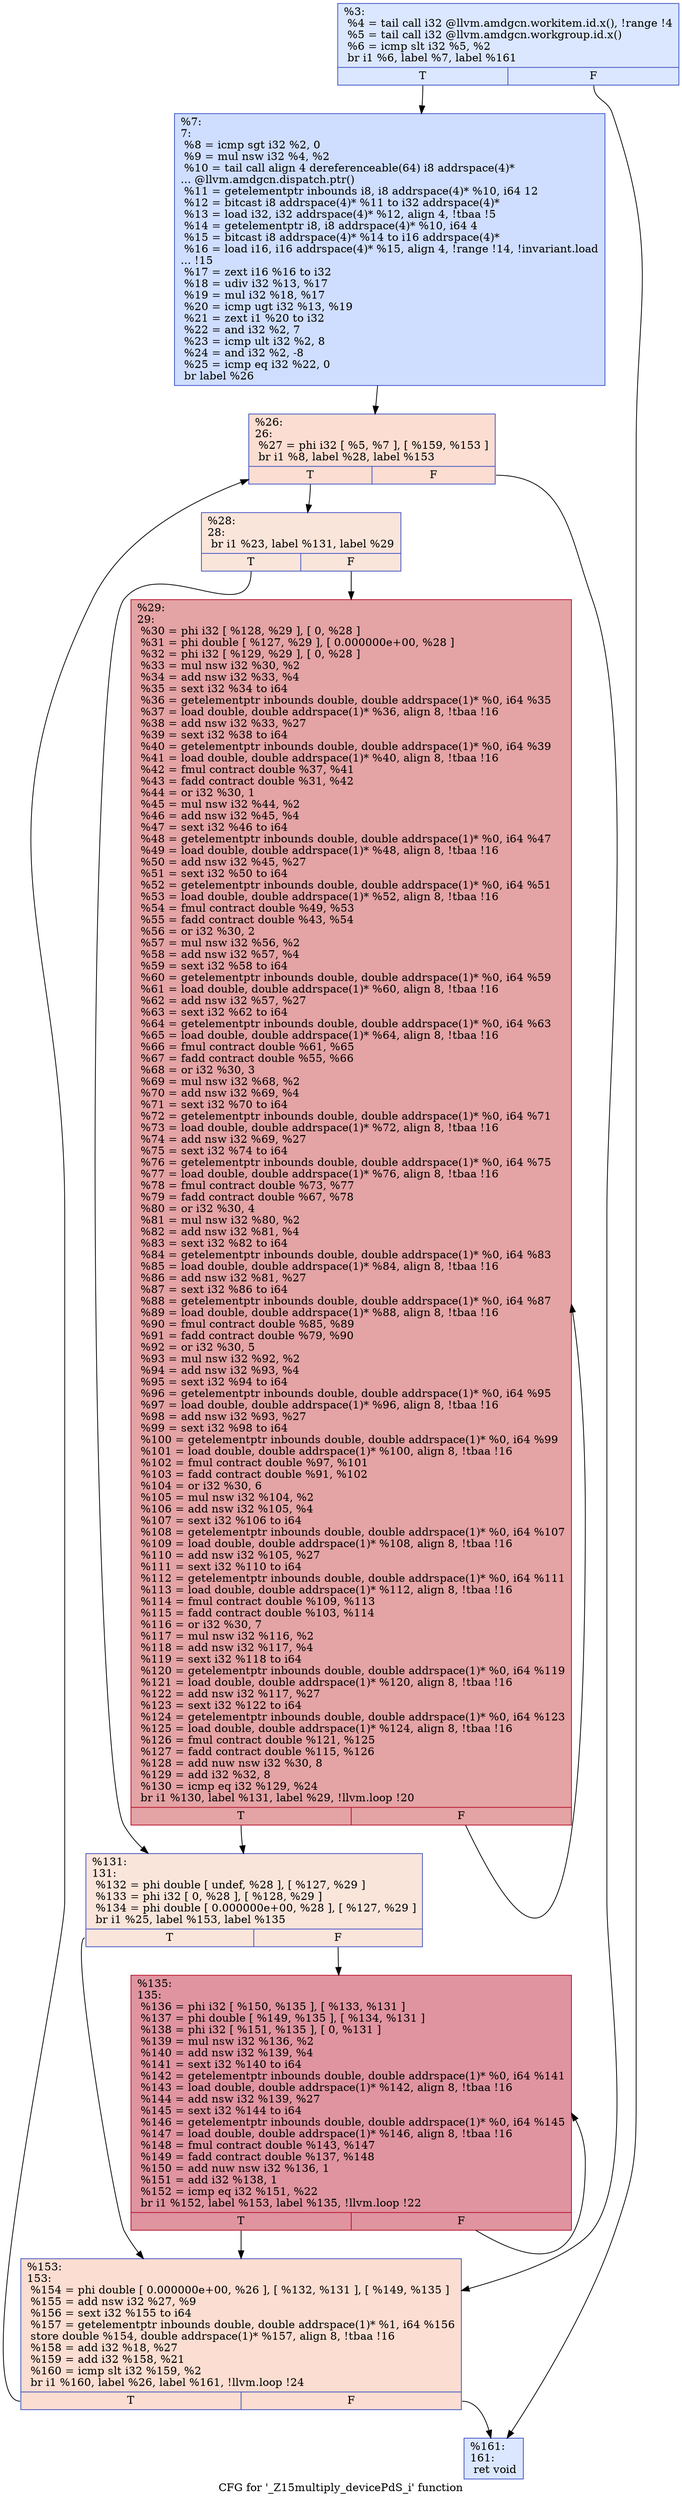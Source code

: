 digraph "CFG for '_Z15multiply_devicePdS_i' function" {
	label="CFG for '_Z15multiply_devicePdS_i' function";

	Node0x63f9b90 [shape=record,color="#3d50c3ff", style=filled, fillcolor="#aec9fc70",label="{%3:\l  %4 = tail call i32 @llvm.amdgcn.workitem.id.x(), !range !4\l  %5 = tail call i32 @llvm.amdgcn.workgroup.id.x()\l  %6 = icmp slt i32 %5, %2\l  br i1 %6, label %7, label %161\l|{<s0>T|<s1>F}}"];
	Node0x63f9b90:s0 -> Node0x63fabe0;
	Node0x63f9b90:s1 -> Node0x63fac70;
	Node0x63fabe0 [shape=record,color="#3d50c3ff", style=filled, fillcolor="#93b5fe70",label="{%7:\l7:                                                \l  %8 = icmp sgt i32 %2, 0\l  %9 = mul nsw i32 %4, %2\l  %10 = tail call align 4 dereferenceable(64) i8 addrspace(4)*\l... @llvm.amdgcn.dispatch.ptr()\l  %11 = getelementptr inbounds i8, i8 addrspace(4)* %10, i64 12\l  %12 = bitcast i8 addrspace(4)* %11 to i32 addrspace(4)*\l  %13 = load i32, i32 addrspace(4)* %12, align 4, !tbaa !5\l  %14 = getelementptr i8, i8 addrspace(4)* %10, i64 4\l  %15 = bitcast i8 addrspace(4)* %14 to i16 addrspace(4)*\l  %16 = load i16, i16 addrspace(4)* %15, align 4, !range !14, !invariant.load\l... !15\l  %17 = zext i16 %16 to i32\l  %18 = udiv i32 %13, %17\l  %19 = mul i32 %18, %17\l  %20 = icmp ugt i32 %13, %19\l  %21 = zext i1 %20 to i32\l  %22 = and i32 %2, 7\l  %23 = icmp ult i32 %2, 8\l  %24 = and i32 %2, -8\l  %25 = icmp eq i32 %22, 0\l  br label %26\l}"];
	Node0x63fabe0 -> Node0x63fc4b0;
	Node0x63fc4b0 [shape=record,color="#3d50c3ff", style=filled, fillcolor="#f7b39670",label="{%26:\l26:                                               \l  %27 = phi i32 [ %5, %7 ], [ %159, %153 ]\l  br i1 %8, label %28, label %153\l|{<s0>T|<s1>F}}"];
	Node0x63fc4b0:s0 -> Node0x63fc720;
	Node0x63fc4b0:s1 -> Node0x63fc5e0;
	Node0x63fc720 [shape=record,color="#3d50c3ff", style=filled, fillcolor="#f4c5ad70",label="{%28:\l28:                                               \l  br i1 %23, label %131, label %29\l|{<s0>T|<s1>F}}"];
	Node0x63fc720:s0 -> Node0x63fc860;
	Node0x63fc720:s1 -> Node0x63fc8b0;
	Node0x63fc8b0 [shape=record,color="#b70d28ff", style=filled, fillcolor="#c32e3170",label="{%29:\l29:                                               \l  %30 = phi i32 [ %128, %29 ], [ 0, %28 ]\l  %31 = phi double [ %127, %29 ], [ 0.000000e+00, %28 ]\l  %32 = phi i32 [ %129, %29 ], [ 0, %28 ]\l  %33 = mul nsw i32 %30, %2\l  %34 = add nsw i32 %33, %4\l  %35 = sext i32 %34 to i64\l  %36 = getelementptr inbounds double, double addrspace(1)* %0, i64 %35\l  %37 = load double, double addrspace(1)* %36, align 8, !tbaa !16\l  %38 = add nsw i32 %33, %27\l  %39 = sext i32 %38 to i64\l  %40 = getelementptr inbounds double, double addrspace(1)* %0, i64 %39\l  %41 = load double, double addrspace(1)* %40, align 8, !tbaa !16\l  %42 = fmul contract double %37, %41\l  %43 = fadd contract double %31, %42\l  %44 = or i32 %30, 1\l  %45 = mul nsw i32 %44, %2\l  %46 = add nsw i32 %45, %4\l  %47 = sext i32 %46 to i64\l  %48 = getelementptr inbounds double, double addrspace(1)* %0, i64 %47\l  %49 = load double, double addrspace(1)* %48, align 8, !tbaa !16\l  %50 = add nsw i32 %45, %27\l  %51 = sext i32 %50 to i64\l  %52 = getelementptr inbounds double, double addrspace(1)* %0, i64 %51\l  %53 = load double, double addrspace(1)* %52, align 8, !tbaa !16\l  %54 = fmul contract double %49, %53\l  %55 = fadd contract double %43, %54\l  %56 = or i32 %30, 2\l  %57 = mul nsw i32 %56, %2\l  %58 = add nsw i32 %57, %4\l  %59 = sext i32 %58 to i64\l  %60 = getelementptr inbounds double, double addrspace(1)* %0, i64 %59\l  %61 = load double, double addrspace(1)* %60, align 8, !tbaa !16\l  %62 = add nsw i32 %57, %27\l  %63 = sext i32 %62 to i64\l  %64 = getelementptr inbounds double, double addrspace(1)* %0, i64 %63\l  %65 = load double, double addrspace(1)* %64, align 8, !tbaa !16\l  %66 = fmul contract double %61, %65\l  %67 = fadd contract double %55, %66\l  %68 = or i32 %30, 3\l  %69 = mul nsw i32 %68, %2\l  %70 = add nsw i32 %69, %4\l  %71 = sext i32 %70 to i64\l  %72 = getelementptr inbounds double, double addrspace(1)* %0, i64 %71\l  %73 = load double, double addrspace(1)* %72, align 8, !tbaa !16\l  %74 = add nsw i32 %69, %27\l  %75 = sext i32 %74 to i64\l  %76 = getelementptr inbounds double, double addrspace(1)* %0, i64 %75\l  %77 = load double, double addrspace(1)* %76, align 8, !tbaa !16\l  %78 = fmul contract double %73, %77\l  %79 = fadd contract double %67, %78\l  %80 = or i32 %30, 4\l  %81 = mul nsw i32 %80, %2\l  %82 = add nsw i32 %81, %4\l  %83 = sext i32 %82 to i64\l  %84 = getelementptr inbounds double, double addrspace(1)* %0, i64 %83\l  %85 = load double, double addrspace(1)* %84, align 8, !tbaa !16\l  %86 = add nsw i32 %81, %27\l  %87 = sext i32 %86 to i64\l  %88 = getelementptr inbounds double, double addrspace(1)* %0, i64 %87\l  %89 = load double, double addrspace(1)* %88, align 8, !tbaa !16\l  %90 = fmul contract double %85, %89\l  %91 = fadd contract double %79, %90\l  %92 = or i32 %30, 5\l  %93 = mul nsw i32 %92, %2\l  %94 = add nsw i32 %93, %4\l  %95 = sext i32 %94 to i64\l  %96 = getelementptr inbounds double, double addrspace(1)* %0, i64 %95\l  %97 = load double, double addrspace(1)* %96, align 8, !tbaa !16\l  %98 = add nsw i32 %93, %27\l  %99 = sext i32 %98 to i64\l  %100 = getelementptr inbounds double, double addrspace(1)* %0, i64 %99\l  %101 = load double, double addrspace(1)* %100, align 8, !tbaa !16\l  %102 = fmul contract double %97, %101\l  %103 = fadd contract double %91, %102\l  %104 = or i32 %30, 6\l  %105 = mul nsw i32 %104, %2\l  %106 = add nsw i32 %105, %4\l  %107 = sext i32 %106 to i64\l  %108 = getelementptr inbounds double, double addrspace(1)* %0, i64 %107\l  %109 = load double, double addrspace(1)* %108, align 8, !tbaa !16\l  %110 = add nsw i32 %105, %27\l  %111 = sext i32 %110 to i64\l  %112 = getelementptr inbounds double, double addrspace(1)* %0, i64 %111\l  %113 = load double, double addrspace(1)* %112, align 8, !tbaa !16\l  %114 = fmul contract double %109, %113\l  %115 = fadd contract double %103, %114\l  %116 = or i32 %30, 7\l  %117 = mul nsw i32 %116, %2\l  %118 = add nsw i32 %117, %4\l  %119 = sext i32 %118 to i64\l  %120 = getelementptr inbounds double, double addrspace(1)* %0, i64 %119\l  %121 = load double, double addrspace(1)* %120, align 8, !tbaa !16\l  %122 = add nsw i32 %117, %27\l  %123 = sext i32 %122 to i64\l  %124 = getelementptr inbounds double, double addrspace(1)* %0, i64 %123\l  %125 = load double, double addrspace(1)* %124, align 8, !tbaa !16\l  %126 = fmul contract double %121, %125\l  %127 = fadd contract double %115, %126\l  %128 = add nuw nsw i32 %30, 8\l  %129 = add i32 %32, 8\l  %130 = icmp eq i32 %129, %24\l  br i1 %130, label %131, label %29, !llvm.loop !20\l|{<s0>T|<s1>F}}"];
	Node0x63fc8b0:s0 -> Node0x63fc860;
	Node0x63fc8b0:s1 -> Node0x63fc8b0;
	Node0x63fc860 [shape=record,color="#3d50c3ff", style=filled, fillcolor="#f4c5ad70",label="{%131:\l131:                                              \l  %132 = phi double [ undef, %28 ], [ %127, %29 ]\l  %133 = phi i32 [ 0, %28 ], [ %128, %29 ]\l  %134 = phi double [ 0.000000e+00, %28 ], [ %127, %29 ]\l  br i1 %25, label %153, label %135\l|{<s0>T|<s1>F}}"];
	Node0x63fc860:s0 -> Node0x63fc5e0;
	Node0x63fc860:s1 -> Node0x64022a0;
	Node0x64022a0 [shape=record,color="#b70d28ff", style=filled, fillcolor="#b70d2870",label="{%135:\l135:                                              \l  %136 = phi i32 [ %150, %135 ], [ %133, %131 ]\l  %137 = phi double [ %149, %135 ], [ %134, %131 ]\l  %138 = phi i32 [ %151, %135 ], [ 0, %131 ]\l  %139 = mul nsw i32 %136, %2\l  %140 = add nsw i32 %139, %4\l  %141 = sext i32 %140 to i64\l  %142 = getelementptr inbounds double, double addrspace(1)* %0, i64 %141\l  %143 = load double, double addrspace(1)* %142, align 8, !tbaa !16\l  %144 = add nsw i32 %139, %27\l  %145 = sext i32 %144 to i64\l  %146 = getelementptr inbounds double, double addrspace(1)* %0, i64 %145\l  %147 = load double, double addrspace(1)* %146, align 8, !tbaa !16\l  %148 = fmul contract double %143, %147\l  %149 = fadd contract double %137, %148\l  %150 = add nuw nsw i32 %136, 1\l  %151 = add i32 %138, 1\l  %152 = icmp eq i32 %151, %22\l  br i1 %152, label %153, label %135, !llvm.loop !22\l|{<s0>T|<s1>F}}"];
	Node0x64022a0:s0 -> Node0x63fc5e0;
	Node0x64022a0:s1 -> Node0x64022a0;
	Node0x63fc5e0 [shape=record,color="#3d50c3ff", style=filled, fillcolor="#f7b39670",label="{%153:\l153:                                              \l  %154 = phi double [ 0.000000e+00, %26 ], [ %132, %131 ], [ %149, %135 ]\l  %155 = add nsw i32 %27, %9\l  %156 = sext i32 %155 to i64\l  %157 = getelementptr inbounds double, double addrspace(1)* %1, i64 %156\l  store double %154, double addrspace(1)* %157, align 8, !tbaa !16\l  %158 = add i32 %18, %27\l  %159 = add i32 %158, %21\l  %160 = icmp slt i32 %159, %2\l  br i1 %160, label %26, label %161, !llvm.loop !24\l|{<s0>T|<s1>F}}"];
	Node0x63fc5e0:s0 -> Node0x63fc4b0;
	Node0x63fc5e0:s1 -> Node0x63fac70;
	Node0x63fac70 [shape=record,color="#3d50c3ff", style=filled, fillcolor="#aec9fc70",label="{%161:\l161:                                              \l  ret void\l}"];
}
